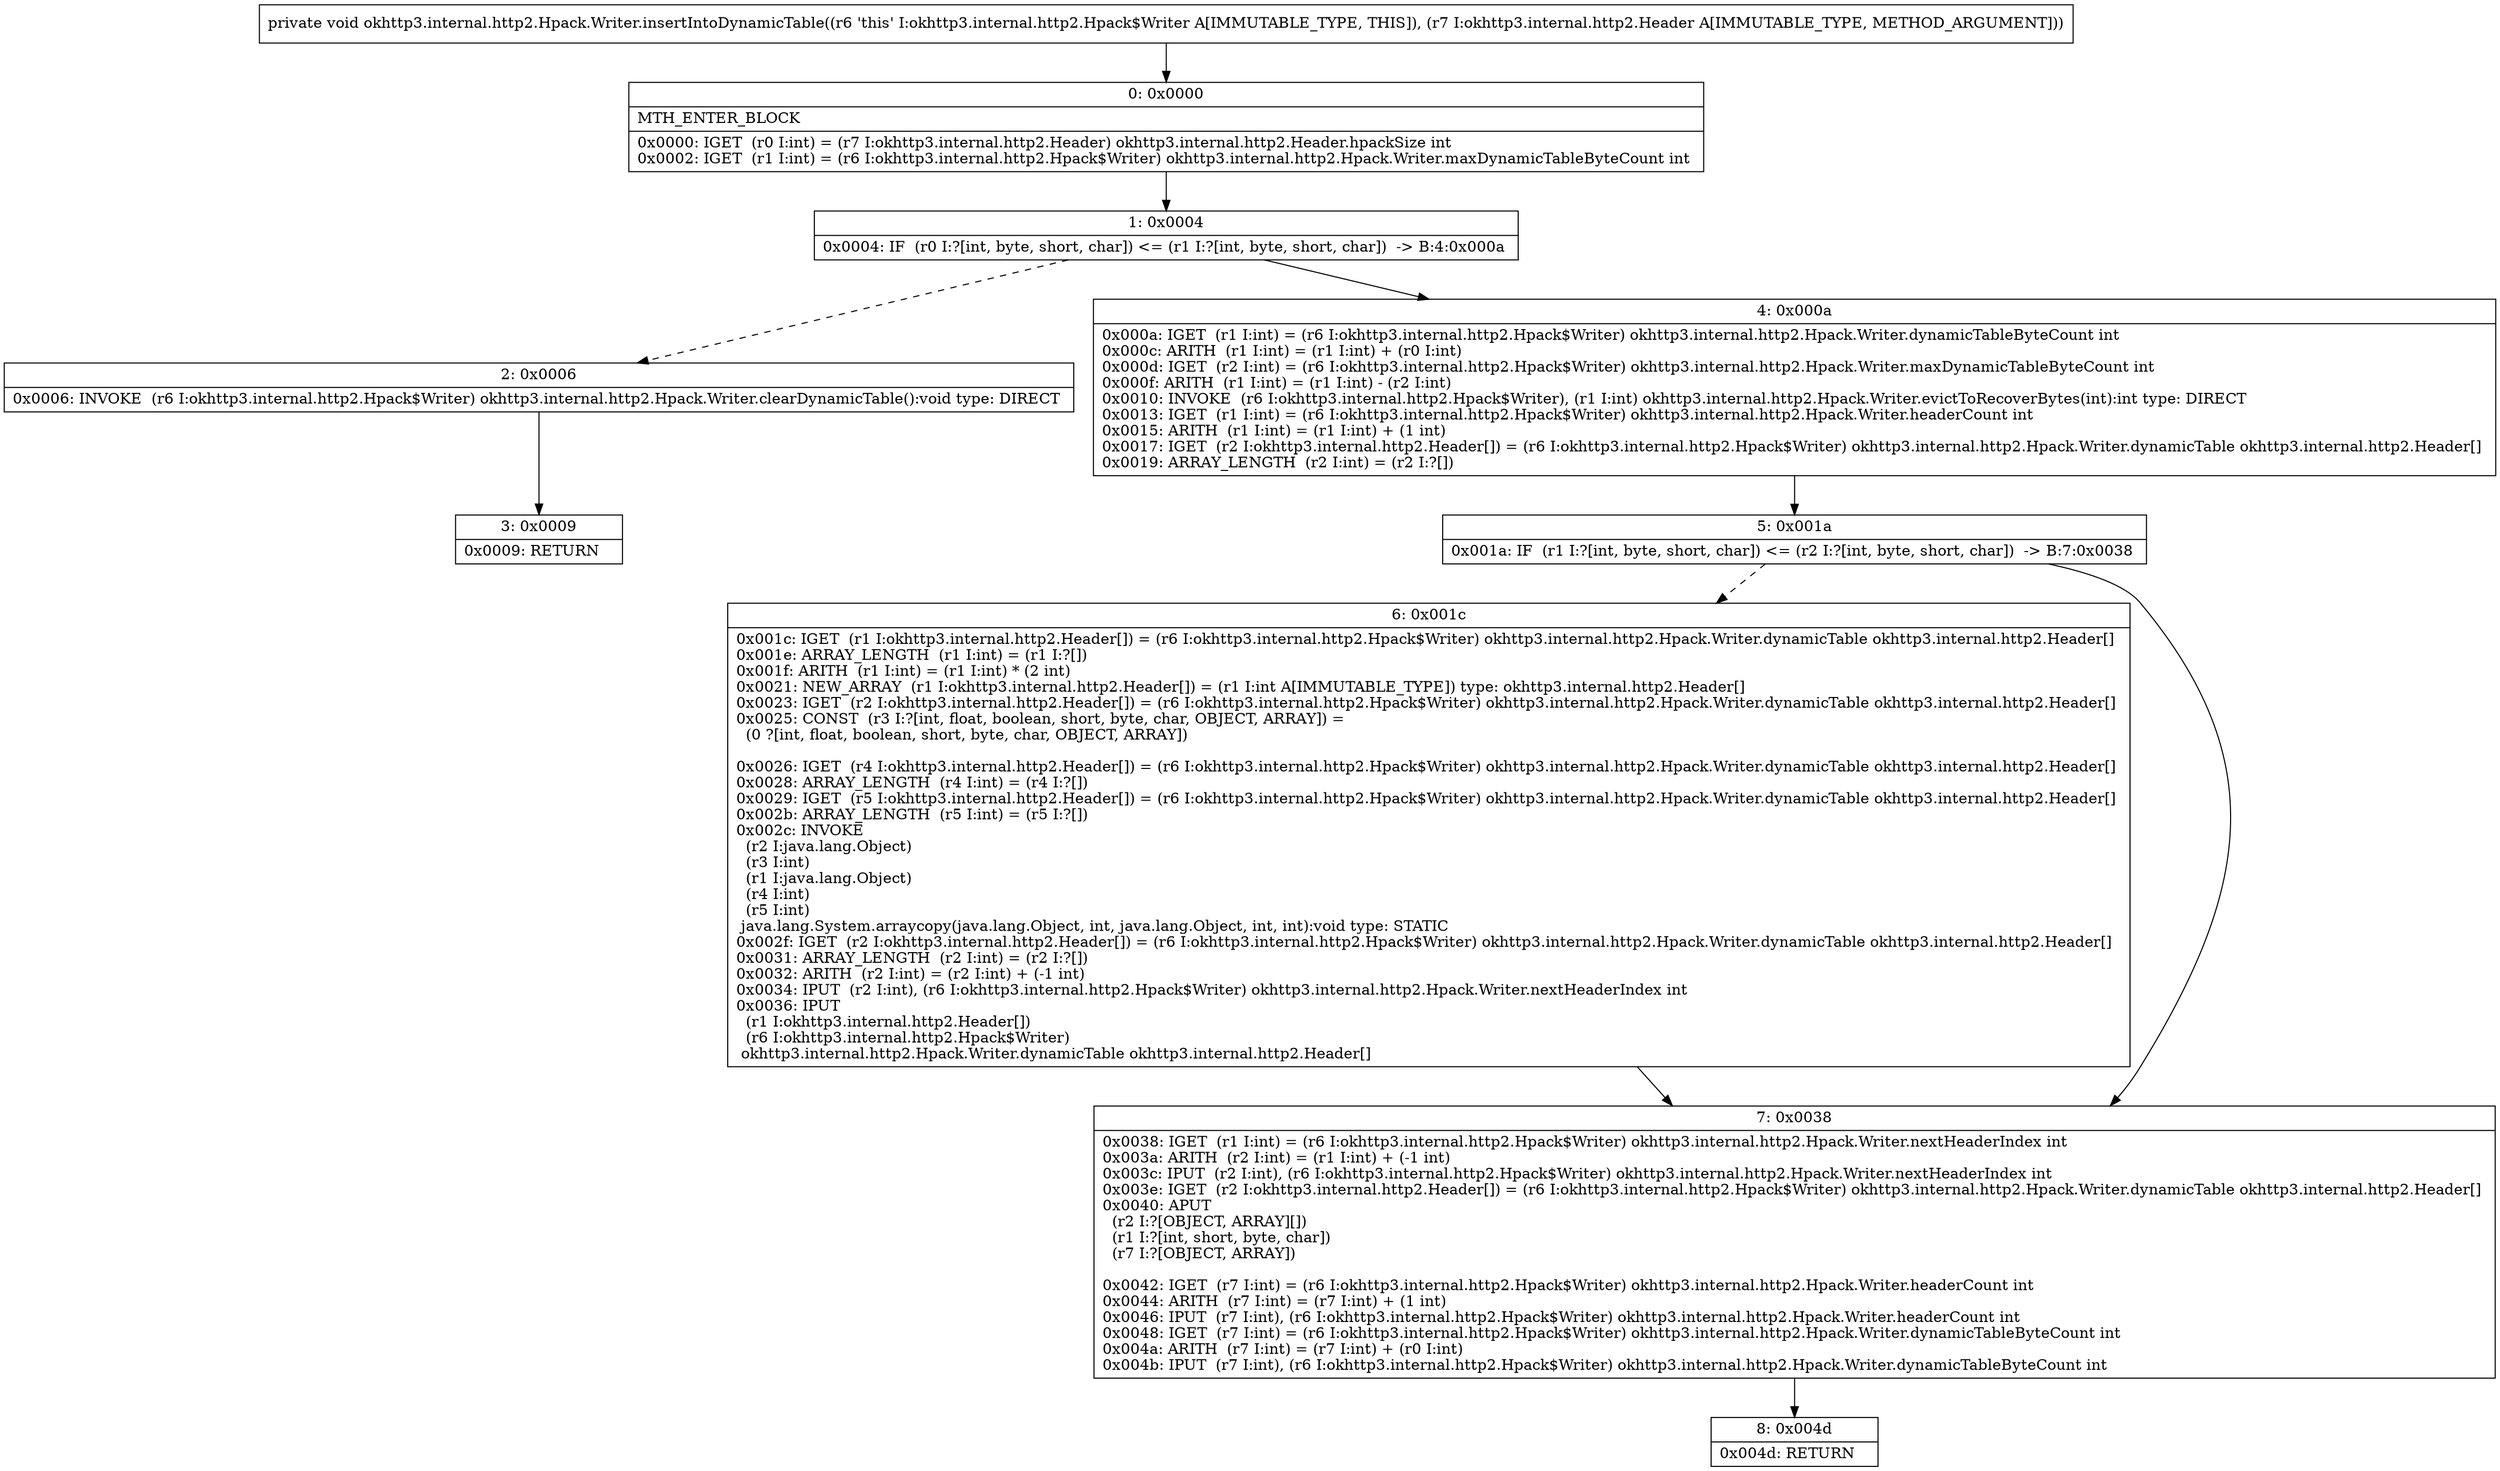 digraph "CFG forokhttp3.internal.http2.Hpack.Writer.insertIntoDynamicTable(Lokhttp3\/internal\/http2\/Header;)V" {
Node_0 [shape=record,label="{0\:\ 0x0000|MTH_ENTER_BLOCK\l|0x0000: IGET  (r0 I:int) = (r7 I:okhttp3.internal.http2.Header) okhttp3.internal.http2.Header.hpackSize int \l0x0002: IGET  (r1 I:int) = (r6 I:okhttp3.internal.http2.Hpack$Writer) okhttp3.internal.http2.Hpack.Writer.maxDynamicTableByteCount int \l}"];
Node_1 [shape=record,label="{1\:\ 0x0004|0x0004: IF  (r0 I:?[int, byte, short, char]) \<= (r1 I:?[int, byte, short, char])  \-\> B:4:0x000a \l}"];
Node_2 [shape=record,label="{2\:\ 0x0006|0x0006: INVOKE  (r6 I:okhttp3.internal.http2.Hpack$Writer) okhttp3.internal.http2.Hpack.Writer.clearDynamicTable():void type: DIRECT \l}"];
Node_3 [shape=record,label="{3\:\ 0x0009|0x0009: RETURN   \l}"];
Node_4 [shape=record,label="{4\:\ 0x000a|0x000a: IGET  (r1 I:int) = (r6 I:okhttp3.internal.http2.Hpack$Writer) okhttp3.internal.http2.Hpack.Writer.dynamicTableByteCount int \l0x000c: ARITH  (r1 I:int) = (r1 I:int) + (r0 I:int) \l0x000d: IGET  (r2 I:int) = (r6 I:okhttp3.internal.http2.Hpack$Writer) okhttp3.internal.http2.Hpack.Writer.maxDynamicTableByteCount int \l0x000f: ARITH  (r1 I:int) = (r1 I:int) \- (r2 I:int) \l0x0010: INVOKE  (r6 I:okhttp3.internal.http2.Hpack$Writer), (r1 I:int) okhttp3.internal.http2.Hpack.Writer.evictToRecoverBytes(int):int type: DIRECT \l0x0013: IGET  (r1 I:int) = (r6 I:okhttp3.internal.http2.Hpack$Writer) okhttp3.internal.http2.Hpack.Writer.headerCount int \l0x0015: ARITH  (r1 I:int) = (r1 I:int) + (1 int) \l0x0017: IGET  (r2 I:okhttp3.internal.http2.Header[]) = (r6 I:okhttp3.internal.http2.Hpack$Writer) okhttp3.internal.http2.Hpack.Writer.dynamicTable okhttp3.internal.http2.Header[] \l0x0019: ARRAY_LENGTH  (r2 I:int) = (r2 I:?[]) \l}"];
Node_5 [shape=record,label="{5\:\ 0x001a|0x001a: IF  (r1 I:?[int, byte, short, char]) \<= (r2 I:?[int, byte, short, char])  \-\> B:7:0x0038 \l}"];
Node_6 [shape=record,label="{6\:\ 0x001c|0x001c: IGET  (r1 I:okhttp3.internal.http2.Header[]) = (r6 I:okhttp3.internal.http2.Hpack$Writer) okhttp3.internal.http2.Hpack.Writer.dynamicTable okhttp3.internal.http2.Header[] \l0x001e: ARRAY_LENGTH  (r1 I:int) = (r1 I:?[]) \l0x001f: ARITH  (r1 I:int) = (r1 I:int) * (2 int) \l0x0021: NEW_ARRAY  (r1 I:okhttp3.internal.http2.Header[]) = (r1 I:int A[IMMUTABLE_TYPE]) type: okhttp3.internal.http2.Header[] \l0x0023: IGET  (r2 I:okhttp3.internal.http2.Header[]) = (r6 I:okhttp3.internal.http2.Hpack$Writer) okhttp3.internal.http2.Hpack.Writer.dynamicTable okhttp3.internal.http2.Header[] \l0x0025: CONST  (r3 I:?[int, float, boolean, short, byte, char, OBJECT, ARRAY]) = \l  (0 ?[int, float, boolean, short, byte, char, OBJECT, ARRAY])\l \l0x0026: IGET  (r4 I:okhttp3.internal.http2.Header[]) = (r6 I:okhttp3.internal.http2.Hpack$Writer) okhttp3.internal.http2.Hpack.Writer.dynamicTable okhttp3.internal.http2.Header[] \l0x0028: ARRAY_LENGTH  (r4 I:int) = (r4 I:?[]) \l0x0029: IGET  (r5 I:okhttp3.internal.http2.Header[]) = (r6 I:okhttp3.internal.http2.Hpack$Writer) okhttp3.internal.http2.Hpack.Writer.dynamicTable okhttp3.internal.http2.Header[] \l0x002b: ARRAY_LENGTH  (r5 I:int) = (r5 I:?[]) \l0x002c: INVOKE  \l  (r2 I:java.lang.Object)\l  (r3 I:int)\l  (r1 I:java.lang.Object)\l  (r4 I:int)\l  (r5 I:int)\l java.lang.System.arraycopy(java.lang.Object, int, java.lang.Object, int, int):void type: STATIC \l0x002f: IGET  (r2 I:okhttp3.internal.http2.Header[]) = (r6 I:okhttp3.internal.http2.Hpack$Writer) okhttp3.internal.http2.Hpack.Writer.dynamicTable okhttp3.internal.http2.Header[] \l0x0031: ARRAY_LENGTH  (r2 I:int) = (r2 I:?[]) \l0x0032: ARITH  (r2 I:int) = (r2 I:int) + (\-1 int) \l0x0034: IPUT  (r2 I:int), (r6 I:okhttp3.internal.http2.Hpack$Writer) okhttp3.internal.http2.Hpack.Writer.nextHeaderIndex int \l0x0036: IPUT  \l  (r1 I:okhttp3.internal.http2.Header[])\l  (r6 I:okhttp3.internal.http2.Hpack$Writer)\l okhttp3.internal.http2.Hpack.Writer.dynamicTable okhttp3.internal.http2.Header[] \l}"];
Node_7 [shape=record,label="{7\:\ 0x0038|0x0038: IGET  (r1 I:int) = (r6 I:okhttp3.internal.http2.Hpack$Writer) okhttp3.internal.http2.Hpack.Writer.nextHeaderIndex int \l0x003a: ARITH  (r2 I:int) = (r1 I:int) + (\-1 int) \l0x003c: IPUT  (r2 I:int), (r6 I:okhttp3.internal.http2.Hpack$Writer) okhttp3.internal.http2.Hpack.Writer.nextHeaderIndex int \l0x003e: IGET  (r2 I:okhttp3.internal.http2.Header[]) = (r6 I:okhttp3.internal.http2.Hpack$Writer) okhttp3.internal.http2.Hpack.Writer.dynamicTable okhttp3.internal.http2.Header[] \l0x0040: APUT  \l  (r2 I:?[OBJECT, ARRAY][])\l  (r1 I:?[int, short, byte, char])\l  (r7 I:?[OBJECT, ARRAY])\l \l0x0042: IGET  (r7 I:int) = (r6 I:okhttp3.internal.http2.Hpack$Writer) okhttp3.internal.http2.Hpack.Writer.headerCount int \l0x0044: ARITH  (r7 I:int) = (r7 I:int) + (1 int) \l0x0046: IPUT  (r7 I:int), (r6 I:okhttp3.internal.http2.Hpack$Writer) okhttp3.internal.http2.Hpack.Writer.headerCount int \l0x0048: IGET  (r7 I:int) = (r6 I:okhttp3.internal.http2.Hpack$Writer) okhttp3.internal.http2.Hpack.Writer.dynamicTableByteCount int \l0x004a: ARITH  (r7 I:int) = (r7 I:int) + (r0 I:int) \l0x004b: IPUT  (r7 I:int), (r6 I:okhttp3.internal.http2.Hpack$Writer) okhttp3.internal.http2.Hpack.Writer.dynamicTableByteCount int \l}"];
Node_8 [shape=record,label="{8\:\ 0x004d|0x004d: RETURN   \l}"];
MethodNode[shape=record,label="{private void okhttp3.internal.http2.Hpack.Writer.insertIntoDynamicTable((r6 'this' I:okhttp3.internal.http2.Hpack$Writer A[IMMUTABLE_TYPE, THIS]), (r7 I:okhttp3.internal.http2.Header A[IMMUTABLE_TYPE, METHOD_ARGUMENT])) }"];
MethodNode -> Node_0;
Node_0 -> Node_1;
Node_1 -> Node_2[style=dashed];
Node_1 -> Node_4;
Node_2 -> Node_3;
Node_4 -> Node_5;
Node_5 -> Node_6[style=dashed];
Node_5 -> Node_7;
Node_6 -> Node_7;
Node_7 -> Node_8;
}

